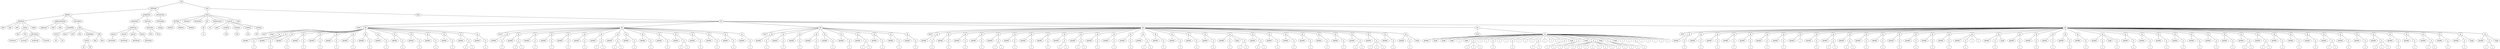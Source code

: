 graph Tree {
	"t0" [label = "TEI"];
	"t1" [label = "teiHeader"];
	"t2" [label = "fileDesc"];
	"t3" [label = "titleStmt"];
	"t4" [label = "title"];
	"t5" [label = "title"];
	"t6" [label = "title"];
	"t7" [label = "author"];
	"t8" [label = "idno"];
	"t9" [label = "idno"];
	"t10" [label = "persName"];
	"t11" [label = "forename"];
	"t12" [label = "surname"];
	"t13" [label = "nameLink"];
	"t14" [label = "surname"];
	"t15" [label = "editor"];
	"t16" [label = "publicationStmt"];
	"t17" [label = "publisher"];
	"t18" [label = "idno"];
	"t19" [label = "idno"];
	"t20" [label = "availability"];
	"t21" [label = "licence"];
	"t22" [label = "ab"];
	"t23" [label = "ref"];
	"t24" [label = "sourceDesc"];
	"t25" [label = "bibl"];
	"t26" [label = "name"];
	"t27" [label = "idno"];
	"t28" [label = "idno"];
	"t29" [label = "availability"];
	"t30" [label = "licence"];
	"t31" [label = "ab"];
	"t32" [label = "ref"];
	"t33" [label = "bibl"];
	"t34" [label = "date"];
	"t35" [label = "idno"];
	"t36" [label = "profileDesc"];
	"t37" [label = "particDesc"];
	"t38" [label = "listPerson"];
	"t39" [label = "person"];
	"t40" [label = "persName"];
	"t41" [label = "person"];
	"t42" [label = "persName"];
	"t43" [label = "person"];
	"t44" [label = "persName"];
	"t45" [label = "person"];
	"t46" [label = "persName"];
	"t47" [label = "textClass"];
	"t48" [label = "keywords"];
	"t49" [label = "term"];
	"t50" [label = "term"];
	"t51" [label = "revisionDesc"];
	"t52" [label = "listChange"];
	"t53" [label = "change"];
	"t54" [label = "text"];
	"t55" [label = "front"];
	"t56" [label = "docTitle"];
	"t57" [label = "titlePart"];
	"t58" [label = "titlePart"];
	"t59" [label = "titlePart"];
	"t60" [label = "docDate"];
	"t61" [label = "docAuthor"];
	"t62" [label = "div"];
	"t63" [label = "div"];
	"t64" [label = "p"];
	"t65" [label = "performance"];
	"t66" [label = "ab"];
	"t67" [label = "castList"];
	"t68" [label = "head"];
	"t69" [label = "castItem"];
	"t70" [label = "role"];
	"t71" [label = "castItem"];
	"t72" [label = "role"];
	"t73" [label = "castItem"];
	"t74" [label = "role"];
	"t75" [label = "castItem"];
	"t76" [label = "role"];
	"t77" [label = "note"];
	"t78" [label = "body"];
	"t79" [label = "div"];
	"t80" [label = "head"];
	"t81" [label = "div"];
	"t82" [label = "head"];
	"t83" [label = "stage"];
	"t84" [label = "sp"];
	"t85" [label = "speaker"];
	"t86" [label = "p"];
	"t87" [label = "s"];
	"t88" [label = "sp"];
	"t89" [label = "speaker"];
	"t90" [label = "p"];
	"t91" [label = "s"];
	"t92" [label = "sp"];
	"t93" [label = "speaker"];
	"t94" [label = "p"];
	"t95" [label = "s"];
	"t96" [label = "sp"];
	"t97" [label = "speaker"];
	"t98" [label = "p"];
	"t99" [label = "s"];
	"t100" [label = "sp"];
	"t101" [label = "speaker"];
	"t102" [label = "p"];
	"t103" [label = "s"];
	"t104" [label = "sp"];
	"t105" [label = "speaker"];
	"t106" [label = "p"];
	"t107" [label = "s"];
	"t108" [label = "sp"];
	"t109" [label = "speaker"];
	"t110" [label = "p"];
	"t111" [label = "s"];
	"t112" [label = "sp"];
	"t113" [label = "speaker"];
	"t114" [label = "p"];
	"t115" [label = "s"];
	"t116" [label = "sp"];
	"t117" [label = "speaker"];
	"t118" [label = "p"];
	"t119" [label = "s"];
	"t120" [label = "sp"];
	"t121" [label = "speaker"];
	"t122" [label = "p"];
	"t123" [label = "s"];
	"t124" [label = "sp"];
	"t125" [label = "speaker"];
	"t126" [label = "p"];
	"t127" [label = "s"];
	"t128" [label = "sp"];
	"t129" [label = "speaker"];
	"t130" [label = "p"];
	"t131" [label = "s"];
	"t132" [label = "sp"];
	"t133" [label = "speaker"];
	"t134" [label = "p"];
	"t135" [label = "s"];
	"t136" [label = "sp"];
	"t137" [label = "speaker"];
	"t138" [label = "p"];
	"t139" [label = "s"];
	"t140" [label = "s"];
	"t141" [label = "sp"];
	"t142" [label = "speaker"];
	"t143" [label = "p"];
	"t144" [label = "s"];
	"t145" [label = "div"];
	"t146" [label = "head"];
	"t147" [label = "sp"];
	"t148" [label = "speaker"];
	"t149" [label = "p"];
	"t150" [label = "s"];
	"t151" [label = "sp"];
	"t152" [label = "speaker"];
	"t153" [label = "p"];
	"t154" [label = "s"];
	"t155" [label = "s"];
	"t156" [label = "sp"];
	"t157" [label = "speaker"];
	"t158" [label = "p"];
	"t159" [label = "s"];
	"t160" [label = "sp"];
	"t161" [label = "speaker"];
	"t162" [label = "p"];
	"t163" [label = "s"];
	"t164" [label = "sp"];
	"t165" [label = "speaker"];
	"t166" [label = "p"];
	"t167" [label = "s"];
	"t168" [label = "sp"];
	"t169" [label = "speaker"];
	"t170" [label = "p"];
	"t171" [label = "s"];
	"t172" [label = "sp"];
	"t173" [label = "speaker"];
	"t174" [label = "p"];
	"t175" [label = "s"];
	"t176" [label = "s"];
	"t177" [label = "sp"];
	"t178" [label = "speaker"];
	"t179" [label = "p"];
	"t180" [label = "s"];
	"t181" [label = "s"];
	"t182" [label = "sp"];
	"t183" [label = "speaker"];
	"t184" [label = "p"];
	"t185" [label = "s"];
	"t186" [label = "sp"];
	"t187" [label = "speaker"];
	"t188" [label = "p"];
	"t189" [label = "s"];
	"t190" [label = "sp"];
	"t191" [label = "speaker"];
	"t192" [label = "p"];
	"t193" [label = "s"];
	"t194" [label = "sp"];
	"t195" [label = "speaker"];
	"t196" [label = "p"];
	"t197" [label = "s"];
	"t198" [label = "s"];
	"t199" [label = "sp"];
	"t200" [label = "speaker"];
	"t201" [label = "p"];
	"t202" [label = "s"];
	"t203" [label = "sp"];
	"t204" [label = "speaker"];
	"t205" [label = "p"];
	"t206" [label = "s"];
	"t207" [label = "sp"];
	"t208" [label = "speaker"];
	"t209" [label = "p"];
	"t210" [label = "s"];
	"t211" [label = "sp"];
	"t212" [label = "speaker"];
	"t213" [label = "p"];
	"t214" [label = "s"];
	"t215" [label = "div"];
	"t216" [label = "head"];
	"t217" [label = "sp"];
	"t218" [label = "speaker"];
	"t219" [label = "p"];
	"t220" [label = "s"];
	"t221" [label = "sp"];
	"t222" [label = "speaker"];
	"t223" [label = "p"];
	"t224" [label = "s"];
	"t225" [label = "sp"];
	"t226" [label = "speaker"];
	"t227" [label = "p"];
	"t228" [label = "s"];
	"t229" [label = "sp"];
	"t230" [label = "speaker"];
	"t231" [label = "p"];
	"t232" [label = "s"];
	"t233" [label = "sp"];
	"t234" [label = "speaker"];
	"t235" [label = "p"];
	"t236" [label = "s"];
	"t237" [label = "sp"];
	"t238" [label = "speaker"];
	"t239" [label = "p"];
	"t240" [label = "s"];
	"t241" [label = "sp"];
	"t242" [label = "speaker"];
	"t243" [label = "p"];
	"t244" [label = "s"];
	"t245" [label = "s"];
	"t246" [label = "sp"];
	"t247" [label = "speaker"];
	"t248" [label = "p"];
	"t249" [label = "s"];
	"t250" [label = "sp"];
	"t251" [label = "speaker"];
	"t252" [label = "p"];
	"t253" [label = "s"];
	"t254" [label = "sp"];
	"t255" [label = "speaker"];
	"t256" [label = "p"];
	"t257" [label = "s"];
	"t258" [label = "div"];
	"t259" [label = "head"];
	"t260" [label = "sp"];
	"t261" [label = "speaker"];
	"t262" [label = "p"];
	"t263" [label = "s"];
	"t264" [label = "sp"];
	"t265" [label = "speaker"];
	"t266" [label = "p"];
	"t267" [label = "s"];
	"t268" [label = "sp"];
	"t269" [label = "speaker"];
	"t270" [label = "p"];
	"t271" [label = "s"];
	"t272" [label = "sp"];
	"t273" [label = "speaker"];
	"t274" [label = "p"];
	"t275" [label = "s"];
	"t276" [label = "sp"];
	"t277" [label = "speaker"];
	"t278" [label = "p"];
	"t279" [label = "s"];
	"t280" [label = "s"];
	"t281" [label = "sp"];
	"t282" [label = "speaker"];
	"t283" [label = "p"];
	"t284" [label = "s"];
	"t285" [label = "sp"];
	"t286" [label = "speaker"];
	"t287" [label = "p"];
	"t288" [label = "s"];
	"t289" [label = "sp"];
	"t290" [label = "speaker"];
	"t291" [label = "p"];
	"t292" [label = "s"];
	"t293" [label = "sp"];
	"t294" [label = "speaker"];
	"t295" [label = "p"];
	"t296" [label = "s"];
	"t297" [label = "s"];
	"t298" [label = "sp"];
	"t299" [label = "speaker"];
	"t300" [label = "p"];
	"t301" [label = "s"];
	"t302" [label = "s"];
	"t303" [label = "sp"];
	"t304" [label = "speaker"];
	"t305" [label = "p"];
	"t306" [label = "s"];
	"t307" [label = "sp"];
	"t308" [label = "speaker"];
	"t309" [label = "p"];
	"t310" [label = "s"];
	"t311" [label = "sp"];
	"t312" [label = "speaker"];
	"t313" [label = "p"];
	"t314" [label = "s"];
	"t315" [label = "sp"];
	"t316" [label = "speaker"];
	"t317" [label = "p"];
	"t318" [label = "s"];
	"t319" [label = "s"];
	"t320" [label = "sp"];
	"t321" [label = "speaker"];
	"t322" [label = "p"];
	"t323" [label = "s"];
	"t324" [label = "sp"];
	"t325" [label = "speaker"];
	"t326" [label = "p"];
	"t327" [label = "s"];
	"t328" [label = "sp"];
	"t329" [label = "speaker"];
	"t330" [label = "p"];
	"t331" [label = "s"];
	"t332" [label = "sp"];
	"t333" [label = "speaker"];
	"t334" [label = "p"];
	"t335" [label = "s"];
	"t336" [label = "sp"];
	"t337" [label = "speaker"];
	"t338" [label = "p"];
	"t339" [label = "s"];
	"t340" [label = "stage"];
	"t341" [label = "p"];
	"t342" [label = "s"];
	"t343" [label = "s"];
	"t344" [label = "sp"];
	"t345" [label = "speaker"];
	"t346" [label = "p"];
	"t347" [label = "s"];
	"t348" [label = "s"];
	"t349" [label = "sp"];
	"t350" [label = "speaker"];
	"t351" [label = "p"];
	"t352" [label = "s"];
	"t353" [label = "sp"];
	"t354" [label = "speaker"];
	"t355" [label = "p"];
	"t356" [label = "s"];
	"t357" [label = "sp"];
	"t358" [label = "speaker"];
	"t359" [label = "p"];
	"t360" [label = "s"];
	"t361" [label = "sp"];
	"t362" [label = "speaker"];
	"t363" [label = "p"];
	"t364" [label = "s"];
	"t365" [label = "sp"];
	"t366" [label = "speaker"];
	"t367" [label = "p"];
	"t368" [label = "s"];
	"t369" [label = "sp"];
	"t370" [label = "speaker"];
	"t371" [label = "p"];
	"t372" [label = "s"];
	"t373" [label = "s"];
	"t374" [label = "sp"];
	"t375" [label = "speaker"];
	"t376" [label = "p"];
	"t377" [label = "s"];
	"t378" [label = "s"];
	"t379" [label = "s"];
	"t380" [label = "sp"];
	"t381" [label = "speaker"];
	"t382" [label = "p"];
	"t383" [label = "s"];
	"t384" [label = "sp"];
	"t385" [label = "speaker"];
	"t386" [label = "p"];
	"t387" [label = "s"];
	"t388" [label = "stage"];
	"t389" [label = "div"];
	"t390" [label = "head"];
	"t391" [label = "sp"];
	"t392" [label = "speaker"];
	"t393" [label = "stage"];
	"t394" [label = "stage"];
	"t395" [label = "stage"];
	"t396" [label = "l"];
	"t397" [label = "stage"];
	"t398" [label = "p"];
	"t399" [label = "s"];
	"t400" [label = "s"];
	"t401" [label = "s"];
	"t402" [label = "l"];
	"t403" [label = "l"];
	"t404" [label = "p"];
	"t405" [label = "s"];
	"t406" [label = "l"];
	"t407" [label = "l"];
	"t408" [label = "p"];
	"t409" [label = "s"];
	"t410" [label = "l"];
	"t411" [label = "l"];
	"t412" [label = "l"];
	"t413" [label = "p"];
	"t414" [label = "s"];
	"t415" [label = "s"];
	"t416" [label = "l"];
	"t417" [label = "l"];
	"t418" [label = "l"];
	"t419" [label = "p"];
	"t420" [label = "s"];
	"t421" [label = "stage"];
	"t422" [label = "p"];
	"t423" [label = "s"];
	"t424" [label = "s"];
	"t425" [label = "stage"];
	"t426" [label = "p"];
	"t427" [label = "s"];
	"t428" [label = "s"];
	"t429" [label = "s"];
	"t430" [label = "s"];
	"t431" [label = "s"];
	"t432" [label = "s"];
	"t433" [label = "s"];
	"t434" [label = "s"];
	"t435" [label = "s"];
	"t436" [label = "stage"];
	"t437" [label = "p"];
	"t438" [label = "s"];
	"t439" [label = "s"];
	"t440" [label = "s"];
	"t441" [label = "stage"];
	"t442" [label = "l"];
	"t443" [label = "l"];
	"t444" [label = "p"];
	"t445" [label = "s"];
	"t446" [label = "l"];
	"t447" [label = "l"];
	"t448" [label = "l"];
	"t449" [label = "l"];
	"t450" [label = "l"];
	"t451" [label = "div"];
	"t452" [label = "head"];
	"t453" [label = "sp"];
	"t454" [label = "speaker"];
	"t455" [label = "p"];
	"t456" [label = "s"];
	"t457" [label = "sp"];
	"t458" [label = "speaker"];
	"t459" [label = "p"];
	"t460" [label = "s"];
	"t461" [label = "sp"];
	"t462" [label = "speaker"];
	"t463" [label = "p"];
	"t464" [label = "s"];
	"t465" [label = "sp"];
	"t466" [label = "speaker"];
	"t467" [label = "p"];
	"t468" [label = "s"];
	"t469" [label = "sp"];
	"t470" [label = "speaker"];
	"t471" [label = "p"];
	"t472" [label = "s"];
	"t473" [label = "sp"];
	"t474" [label = "speaker"];
	"t475" [label = "p"];
	"t476" [label = "s"];
	"t477" [label = "sp"];
	"t478" [label = "speaker"];
	"t479" [label = "p"];
	"t480" [label = "s"];
	"t481" [label = "sp"];
	"t482" [label = "speaker"];
	"t483" [label = "l"];
	"t484" [label = "sp"];
	"t485" [label = "speaker"];
	"t486" [label = "p"];
	"t487" [label = "s"];
	"t488" [label = "sp"];
	"t489" [label = "speaker"];
	"t490" [label = "p"];
	"t491" [label = "s"];
	"t492" [label = "s"];
	"t493" [label = "sp"];
	"t494" [label = "speaker"];
	"t495" [label = "p"];
	"t496" [label = "s"];
	"t497" [label = "s"];
	"t498" [label = "sp"];
	"t499" [label = "speaker"];
	"t500" [label = "p"];
	"t501" [label = "s"];
	"t502" [label = "sp"];
	"t503" [label = "speaker"];
	"t504" [label = "p"];
	"t505" [label = "s"];
	"t506" [label = "sp"];
	"t507" [label = "speaker"];
	"t508" [label = "p"];
	"t509" [label = "s"];
	"t510" [label = "sp"];
	"t511" [label = "speaker"];
	"t512" [label = "p"];
	"t513" [label = "s"];
	"t514" [label = "sp"];
	"t515" [label = "speaker"];
	"t516" [label = "p"];
	"t517" [label = "s"];
	"t518" [label = "sp"];
	"t519" [label = "speaker"];
	"t520" [label = "p"];
	"t521" [label = "s"];
	"t522" [label = "sp"];
	"t523" [label = "speaker"];
	"t524" [label = "p"];
	"t525" [label = "s"];
	"t526" [label = "l"];
	"t527" [label = "l"];
	"t528" [label = "sp"];
	"t529" [label = "speaker"];
	"t530" [label = "p"];
	"t531" [label = "s"];
	"t532" [label = "stage"];
	"t533" [label = "sp"];
	"t534" [label = "speaker"];
	"t535" [label = "p"];
	"t536" [label = "s"];
	"t537" [label = "sp"];
	"t538" [label = "speaker"];
	"t539" [label = "p"];
	"t540" [label = "s"];
	"t541" [label = "sp"];
	"t542" [label = "speaker"];
	"t543" [label = "p"];
	"t544" [label = "s"];
	"t545" [label = "sp"];
	"t546" [label = "speaker"];
	"t547" [label = "p"];
	"t548" [label = "s"];
	"t549" [label = "sp"];
	"t550" [label = "speaker"];
	"t551" [label = "p"];
	"t552" [label = "s"];
	"t553" [label = "sp"];
	"t554" [label = "speaker"];
	"t555" [label = "p"];
	"t556" [label = "s"];
	"t557" [label = "stage"];
	"t558" [label = "p"];
	"t559" [label = "s"];
	"t560" [label = "sp"];
	"t561" [label = "speaker"];
	"t562" [label = "p"];
	"t563" [label = "s"];
	"t564" [label = "sp"];
	"t565" [label = "speaker"];
	"t566" [label = "p"];
	"t567" [label = "s"];
	"t568" [label = "sp"];
	"t569" [label = "speaker"];
	"t570" [label = "p"];
	"t571" [label = "s"];
	"t572" [label = "sp"];
	"t573" [label = "speaker"];
	"t574" [label = "p"];
	"t575" [label = "s"];
	"t576" [label = "sp"];
	"t577" [label = "speaker"];
	"t578" [label = "p"];
	"t579" [label = "s"];
	"t580" [label = "sp"];
	"t581" [label = "speaker"];
	"t582" [label = "p"];
	"t583" [label = "s"];
	"t584" [label = "sp"];
	"t585" [label = "speaker"];
	"t586" [label = "p"];
	"t587" [label = "s"];
	"t588" [label = "sp"];
	"t589" [label = "speaker"];
	"t590" [label = "p"];
	"t591" [label = "s"];
	"t592" [label = "s"];
	"t593" [label = "sp"];
	"t594" [label = "speaker"];
	"t595" [label = "p"];
	"t596" [label = "s"];
	"t597" [label = "s"];
	"t598" [label = "sp"];
	"t599" [label = "speaker"];
	"t600" [label = "p"];
	"t601" [label = "s"];
	"t602" [label = "sp"];
	"t603" [label = "speaker"];
	"t604" [label = "p"];
	"t605" [label = "s"];
	"t606" [label = "sp"];
	"t607" [label = "speaker"];
	"t608" [label = "p"];
	"t609" [label = "s"];
	"t610" [label = "sp"];
	"t611" [label = "speaker"];
	"t612" [label = "p"];
	"t613" [label = "s"];
	"t614" [label = "s"];
	"t615" [label = "sp"];
	"t616" [label = "speaker"];
	"t617" [label = "p"];
	"t618" [label = "s"];
	"t619" [label = "sp"];
	"t620" [label = "speaker"];
	"t621" [label = "p"];
	"t622" [label = "s"];
	"t623" [label = "sp"];
	"t624" [label = "speaker"];
	"t625" [label = "p"];
	"t626" [label = "s"];
	"t627" [label = "s"];
	"t628" [label = "s"];
	"t629" [label = "sp"];
	"t630" [label = "speaker"];
	"t631" [label = "p"];
	"t632" [label = "s"];
	"t633" [label = "sp"];
	"t634" [label = "speaker"];
	"t635" [label = "p"];
	"t636" [label = "s"];
	"t637" [label = "sp"];
	"t638" [label = "speaker"];
	"t639" [label = "p"];
	"t640" [label = "s"];
	"t641" [label = "s"];
	"t642" [label = "sp"];
	"t643" [label = "speaker"];
	"t644" [label = "p"];
	"t645" [label = "s"];
	"t646" [label = "sp"];
	"t647" [label = "speaker"];
	"t648" [label = "p"];
	"t649" [label = "s"];
	"t650" [label = "stage"];
	"t651" [label = "sp"];
	"t652" [label = "speaker"];
	"t653" [label = "p"];
	"t654" [label = "s"];
	"t655" [label = "s"];
	"t656" [label = "stage"];
	"t0" -- "t1";
	"t1" -- "t2";
	"t2" -- "t3";
	"t3" -- "t4";
	"t3" -- "t5";
	"t3" -- "t6";
	"t3" -- "t7";
	"t7" -- "t8";
	"t7" -- "t9";
	"t7" -- "t10";
	"t10" -- "t11";
	"t10" -- "t12";
	"t10" -- "t13";
	"t10" -- "t14";
	"t3" -- "t15";
	"t2" -- "t16";
	"t16" -- "t17";
	"t16" -- "t18";
	"t16" -- "t19";
	"t16" -- "t20";
	"t20" -- "t21";
	"t21" -- "t22";
	"t21" -- "t23";
	"t2" -- "t24";
	"t24" -- "t25";
	"t25" -- "t26";
	"t25" -- "t27";
	"t25" -- "t28";
	"t25" -- "t29";
	"t29" -- "t30";
	"t30" -- "t31";
	"t30" -- "t32";
	"t25" -- "t33";
	"t33" -- "t34";
	"t33" -- "t35";
	"t1" -- "t36";
	"t36" -- "t37";
	"t37" -- "t38";
	"t38" -- "t39";
	"t39" -- "t40";
	"t38" -- "t41";
	"t41" -- "t42";
	"t38" -- "t43";
	"t43" -- "t44";
	"t38" -- "t45";
	"t45" -- "t46";
	"t36" -- "t47";
	"t47" -- "t48";
	"t48" -- "t49";
	"t48" -- "t50";
	"t1" -- "t51";
	"t51" -- "t52";
	"t52" -- "t53";
	"t0" -- "t54";
	"t54" -- "t55";
	"t55" -- "t56";
	"t56" -- "t57";
	"t56" -- "t58";
	"t56" -- "t59";
	"t55" -- "t60";
	"t55" -- "t61";
	"t55" -- "t62";
	"t62" -- "t63";
	"t63" -- "t64";
	"t55" -- "t65";
	"t65" -- "t66";
	"t55" -- "t67";
	"t67" -- "t68";
	"t67" -- "t69";
	"t69" -- "t70";
	"t67" -- "t71";
	"t71" -- "t72";
	"t67" -- "t73";
	"t73" -- "t74";
	"t67" -- "t75";
	"t75" -- "t76";
	"t55" -- "t77";
	"t54" -- "t78";
	"t78" -- "t79";
	"t79" -- "t80";
	"t79" -- "t81";
	"t81" -- "t82";
	"t81" -- "t83";
	"t81" -- "t84";
	"t84" -- "t85";
	"t84" -- "t86";
	"t86" -- "t87";
	"t81" -- "t88";
	"t88" -- "t89";
	"t88" -- "t90";
	"t90" -- "t91";
	"t81" -- "t92";
	"t92" -- "t93";
	"t92" -- "t94";
	"t94" -- "t95";
	"t81" -- "t96";
	"t96" -- "t97";
	"t96" -- "t98";
	"t98" -- "t99";
	"t81" -- "t100";
	"t100" -- "t101";
	"t100" -- "t102";
	"t102" -- "t103";
	"t81" -- "t104";
	"t104" -- "t105";
	"t104" -- "t106";
	"t106" -- "t107";
	"t81" -- "t108";
	"t108" -- "t109";
	"t108" -- "t110";
	"t110" -- "t111";
	"t81" -- "t112";
	"t112" -- "t113";
	"t112" -- "t114";
	"t114" -- "t115";
	"t81" -- "t116";
	"t116" -- "t117";
	"t116" -- "t118";
	"t118" -- "t119";
	"t81" -- "t120";
	"t120" -- "t121";
	"t120" -- "t122";
	"t122" -- "t123";
	"t81" -- "t124";
	"t124" -- "t125";
	"t124" -- "t126";
	"t126" -- "t127";
	"t81" -- "t128";
	"t128" -- "t129";
	"t128" -- "t130";
	"t130" -- "t131";
	"t81" -- "t132";
	"t132" -- "t133";
	"t132" -- "t134";
	"t134" -- "t135";
	"t81" -- "t136";
	"t136" -- "t137";
	"t136" -- "t138";
	"t138" -- "t139";
	"t138" -- "t140";
	"t81" -- "t141";
	"t141" -- "t142";
	"t141" -- "t143";
	"t143" -- "t144";
	"t79" -- "t145";
	"t145" -- "t146";
	"t145" -- "t147";
	"t147" -- "t148";
	"t147" -- "t149";
	"t149" -- "t150";
	"t145" -- "t151";
	"t151" -- "t152";
	"t151" -- "t153";
	"t153" -- "t154";
	"t153" -- "t155";
	"t145" -- "t156";
	"t156" -- "t157";
	"t156" -- "t158";
	"t158" -- "t159";
	"t145" -- "t160";
	"t160" -- "t161";
	"t160" -- "t162";
	"t162" -- "t163";
	"t145" -- "t164";
	"t164" -- "t165";
	"t164" -- "t166";
	"t166" -- "t167";
	"t145" -- "t168";
	"t168" -- "t169";
	"t168" -- "t170";
	"t170" -- "t171";
	"t145" -- "t172";
	"t172" -- "t173";
	"t172" -- "t174";
	"t174" -- "t175";
	"t174" -- "t176";
	"t145" -- "t177";
	"t177" -- "t178";
	"t177" -- "t179";
	"t179" -- "t180";
	"t179" -- "t181";
	"t145" -- "t182";
	"t182" -- "t183";
	"t182" -- "t184";
	"t184" -- "t185";
	"t145" -- "t186";
	"t186" -- "t187";
	"t186" -- "t188";
	"t188" -- "t189";
	"t145" -- "t190";
	"t190" -- "t191";
	"t190" -- "t192";
	"t192" -- "t193";
	"t145" -- "t194";
	"t194" -- "t195";
	"t194" -- "t196";
	"t196" -- "t197";
	"t196" -- "t198";
	"t145" -- "t199";
	"t199" -- "t200";
	"t199" -- "t201";
	"t201" -- "t202";
	"t145" -- "t203";
	"t203" -- "t204";
	"t203" -- "t205";
	"t205" -- "t206";
	"t145" -- "t207";
	"t207" -- "t208";
	"t207" -- "t209";
	"t209" -- "t210";
	"t145" -- "t211";
	"t211" -- "t212";
	"t211" -- "t213";
	"t213" -- "t214";
	"t79" -- "t215";
	"t215" -- "t216";
	"t215" -- "t217";
	"t217" -- "t218";
	"t217" -- "t219";
	"t219" -- "t220";
	"t215" -- "t221";
	"t221" -- "t222";
	"t221" -- "t223";
	"t223" -- "t224";
	"t215" -- "t225";
	"t225" -- "t226";
	"t225" -- "t227";
	"t227" -- "t228";
	"t215" -- "t229";
	"t229" -- "t230";
	"t229" -- "t231";
	"t231" -- "t232";
	"t215" -- "t233";
	"t233" -- "t234";
	"t233" -- "t235";
	"t235" -- "t236";
	"t215" -- "t237";
	"t237" -- "t238";
	"t237" -- "t239";
	"t239" -- "t240";
	"t215" -- "t241";
	"t241" -- "t242";
	"t241" -- "t243";
	"t243" -- "t244";
	"t243" -- "t245";
	"t215" -- "t246";
	"t246" -- "t247";
	"t246" -- "t248";
	"t248" -- "t249";
	"t215" -- "t250";
	"t250" -- "t251";
	"t250" -- "t252";
	"t252" -- "t253";
	"t215" -- "t254";
	"t254" -- "t255";
	"t254" -- "t256";
	"t256" -- "t257";
	"t79" -- "t258";
	"t258" -- "t259";
	"t258" -- "t260";
	"t260" -- "t261";
	"t260" -- "t262";
	"t262" -- "t263";
	"t258" -- "t264";
	"t264" -- "t265";
	"t264" -- "t266";
	"t266" -- "t267";
	"t258" -- "t268";
	"t268" -- "t269";
	"t268" -- "t270";
	"t270" -- "t271";
	"t258" -- "t272";
	"t272" -- "t273";
	"t272" -- "t274";
	"t274" -- "t275";
	"t258" -- "t276";
	"t276" -- "t277";
	"t276" -- "t278";
	"t278" -- "t279";
	"t278" -- "t280";
	"t258" -- "t281";
	"t281" -- "t282";
	"t281" -- "t283";
	"t283" -- "t284";
	"t258" -- "t285";
	"t285" -- "t286";
	"t285" -- "t287";
	"t287" -- "t288";
	"t258" -- "t289";
	"t289" -- "t290";
	"t289" -- "t291";
	"t291" -- "t292";
	"t258" -- "t293";
	"t293" -- "t294";
	"t293" -- "t295";
	"t295" -- "t296";
	"t295" -- "t297";
	"t258" -- "t298";
	"t298" -- "t299";
	"t298" -- "t300";
	"t300" -- "t301";
	"t300" -- "t302";
	"t258" -- "t303";
	"t303" -- "t304";
	"t303" -- "t305";
	"t305" -- "t306";
	"t258" -- "t307";
	"t307" -- "t308";
	"t307" -- "t309";
	"t309" -- "t310";
	"t258" -- "t311";
	"t311" -- "t312";
	"t311" -- "t313";
	"t313" -- "t314";
	"t258" -- "t315";
	"t315" -- "t316";
	"t315" -- "t317";
	"t317" -- "t318";
	"t317" -- "t319";
	"t258" -- "t320";
	"t320" -- "t321";
	"t320" -- "t322";
	"t322" -- "t323";
	"t258" -- "t324";
	"t324" -- "t325";
	"t324" -- "t326";
	"t326" -- "t327";
	"t258" -- "t328";
	"t328" -- "t329";
	"t328" -- "t330";
	"t330" -- "t331";
	"t258" -- "t332";
	"t332" -- "t333";
	"t332" -- "t334";
	"t334" -- "t335";
	"t258" -- "t336";
	"t336" -- "t337";
	"t336" -- "t338";
	"t338" -- "t339";
	"t336" -- "t340";
	"t336" -- "t341";
	"t341" -- "t342";
	"t341" -- "t343";
	"t258" -- "t344";
	"t344" -- "t345";
	"t344" -- "t346";
	"t346" -- "t347";
	"t346" -- "t348";
	"t258" -- "t349";
	"t349" -- "t350";
	"t349" -- "t351";
	"t351" -- "t352";
	"t258" -- "t353";
	"t353" -- "t354";
	"t353" -- "t355";
	"t355" -- "t356";
	"t258" -- "t357";
	"t357" -- "t358";
	"t357" -- "t359";
	"t359" -- "t360";
	"t258" -- "t361";
	"t361" -- "t362";
	"t361" -- "t363";
	"t363" -- "t364";
	"t258" -- "t365";
	"t365" -- "t366";
	"t365" -- "t367";
	"t367" -- "t368";
	"t258" -- "t369";
	"t369" -- "t370";
	"t369" -- "t371";
	"t371" -- "t372";
	"t371" -- "t373";
	"t258" -- "t374";
	"t374" -- "t375";
	"t374" -- "t376";
	"t376" -- "t377";
	"t376" -- "t378";
	"t376" -- "t379";
	"t258" -- "t380";
	"t380" -- "t381";
	"t380" -- "t382";
	"t382" -- "t383";
	"t258" -- "t384";
	"t384" -- "t385";
	"t384" -- "t386";
	"t386" -- "t387";
	"t384" -- "t388";
	"t79" -- "t389";
	"t389" -- "t390";
	"t389" -- "t391";
	"t391" -- "t392";
	"t391" -- "t393";
	"t391" -- "t394";
	"t391" -- "t395";
	"t391" -- "t396";
	"t391" -- "t397";
	"t391" -- "t398";
	"t398" -- "t399";
	"t398" -- "t400";
	"t398" -- "t401";
	"t391" -- "t402";
	"t391" -- "t403";
	"t391" -- "t404";
	"t404" -- "t405";
	"t391" -- "t406";
	"t391" -- "t407";
	"t391" -- "t408";
	"t408" -- "t409";
	"t391" -- "t410";
	"t391" -- "t411";
	"t391" -- "t412";
	"t391" -- "t413";
	"t413" -- "t414";
	"t413" -- "t415";
	"t391" -- "t416";
	"t391" -- "t417";
	"t391" -- "t418";
	"t391" -- "t419";
	"t419" -- "t420";
	"t391" -- "t421";
	"t391" -- "t422";
	"t422" -- "t423";
	"t422" -- "t424";
	"t391" -- "t425";
	"t391" -- "t426";
	"t426" -- "t427";
	"t426" -- "t428";
	"t426" -- "t429";
	"t426" -- "t430";
	"t426" -- "t431";
	"t426" -- "t432";
	"t426" -- "t433";
	"t426" -- "t434";
	"t426" -- "t435";
	"t391" -- "t436";
	"t391" -- "t437";
	"t437" -- "t438";
	"t437" -- "t439";
	"t437" -- "t440";
	"t391" -- "t441";
	"t391" -- "t442";
	"t391" -- "t443";
	"t391" -- "t444";
	"t444" -- "t445";
	"t391" -- "t446";
	"t391" -- "t447";
	"t391" -- "t448";
	"t391" -- "t449";
	"t391" -- "t450";
	"t79" -- "t451";
	"t451" -- "t452";
	"t451" -- "t453";
	"t453" -- "t454";
	"t453" -- "t455";
	"t455" -- "t456";
	"t451" -- "t457";
	"t457" -- "t458";
	"t457" -- "t459";
	"t459" -- "t460";
	"t451" -- "t461";
	"t461" -- "t462";
	"t461" -- "t463";
	"t463" -- "t464";
	"t451" -- "t465";
	"t465" -- "t466";
	"t465" -- "t467";
	"t467" -- "t468";
	"t451" -- "t469";
	"t469" -- "t470";
	"t469" -- "t471";
	"t471" -- "t472";
	"t451" -- "t473";
	"t473" -- "t474";
	"t473" -- "t475";
	"t475" -- "t476";
	"t451" -- "t477";
	"t477" -- "t478";
	"t477" -- "t479";
	"t479" -- "t480";
	"t451" -- "t481";
	"t481" -- "t482";
	"t481" -- "t483";
	"t451" -- "t484";
	"t484" -- "t485";
	"t484" -- "t486";
	"t486" -- "t487";
	"t451" -- "t488";
	"t488" -- "t489";
	"t488" -- "t490";
	"t490" -- "t491";
	"t490" -- "t492";
	"t451" -- "t493";
	"t493" -- "t494";
	"t493" -- "t495";
	"t495" -- "t496";
	"t495" -- "t497";
	"t451" -- "t498";
	"t498" -- "t499";
	"t498" -- "t500";
	"t500" -- "t501";
	"t451" -- "t502";
	"t502" -- "t503";
	"t502" -- "t504";
	"t504" -- "t505";
	"t451" -- "t506";
	"t506" -- "t507";
	"t506" -- "t508";
	"t508" -- "t509";
	"t451" -- "t510";
	"t510" -- "t511";
	"t510" -- "t512";
	"t512" -- "t513";
	"t451" -- "t514";
	"t514" -- "t515";
	"t514" -- "t516";
	"t516" -- "t517";
	"t451" -- "t518";
	"t518" -- "t519";
	"t518" -- "t520";
	"t520" -- "t521";
	"t451" -- "t522";
	"t522" -- "t523";
	"t522" -- "t524";
	"t524" -- "t525";
	"t522" -- "t526";
	"t522" -- "t527";
	"t451" -- "t528";
	"t528" -- "t529";
	"t528" -- "t530";
	"t530" -- "t531";
	"t528" -- "t532";
	"t451" -- "t533";
	"t533" -- "t534";
	"t533" -- "t535";
	"t535" -- "t536";
	"t451" -- "t537";
	"t537" -- "t538";
	"t537" -- "t539";
	"t539" -- "t540";
	"t451" -- "t541";
	"t541" -- "t542";
	"t541" -- "t543";
	"t543" -- "t544";
	"t451" -- "t545";
	"t545" -- "t546";
	"t545" -- "t547";
	"t547" -- "t548";
	"t451" -- "t549";
	"t549" -- "t550";
	"t549" -- "t551";
	"t551" -- "t552";
	"t451" -- "t553";
	"t553" -- "t554";
	"t553" -- "t555";
	"t555" -- "t556";
	"t553" -- "t557";
	"t553" -- "t558";
	"t558" -- "t559";
	"t451" -- "t560";
	"t560" -- "t561";
	"t560" -- "t562";
	"t562" -- "t563";
	"t451" -- "t564";
	"t564" -- "t565";
	"t564" -- "t566";
	"t566" -- "t567";
	"t451" -- "t568";
	"t568" -- "t569";
	"t568" -- "t570";
	"t570" -- "t571";
	"t451" -- "t572";
	"t572" -- "t573";
	"t572" -- "t574";
	"t574" -- "t575";
	"t451" -- "t576";
	"t576" -- "t577";
	"t576" -- "t578";
	"t578" -- "t579";
	"t451" -- "t580";
	"t580" -- "t581";
	"t580" -- "t582";
	"t582" -- "t583";
	"t451" -- "t584";
	"t584" -- "t585";
	"t584" -- "t586";
	"t586" -- "t587";
	"t451" -- "t588";
	"t588" -- "t589";
	"t588" -- "t590";
	"t590" -- "t591";
	"t590" -- "t592";
	"t451" -- "t593";
	"t593" -- "t594";
	"t593" -- "t595";
	"t595" -- "t596";
	"t595" -- "t597";
	"t451" -- "t598";
	"t598" -- "t599";
	"t598" -- "t600";
	"t600" -- "t601";
	"t451" -- "t602";
	"t602" -- "t603";
	"t602" -- "t604";
	"t604" -- "t605";
	"t451" -- "t606";
	"t606" -- "t607";
	"t606" -- "t608";
	"t608" -- "t609";
	"t451" -- "t610";
	"t610" -- "t611";
	"t610" -- "t612";
	"t612" -- "t613";
	"t612" -- "t614";
	"t451" -- "t615";
	"t615" -- "t616";
	"t615" -- "t617";
	"t617" -- "t618";
	"t451" -- "t619";
	"t619" -- "t620";
	"t619" -- "t621";
	"t621" -- "t622";
	"t451" -- "t623";
	"t623" -- "t624";
	"t623" -- "t625";
	"t625" -- "t626";
	"t625" -- "t627";
	"t625" -- "t628";
	"t451" -- "t629";
	"t629" -- "t630";
	"t629" -- "t631";
	"t631" -- "t632";
	"t451" -- "t633";
	"t633" -- "t634";
	"t633" -- "t635";
	"t635" -- "t636";
	"t451" -- "t637";
	"t637" -- "t638";
	"t637" -- "t639";
	"t639" -- "t640";
	"t639" -- "t641";
	"t451" -- "t642";
	"t642" -- "t643";
	"t642" -- "t644";
	"t644" -- "t645";
	"t451" -- "t646";
	"t646" -- "t647";
	"t646" -- "t648";
	"t648" -- "t649";
	"t646" -- "t650";
	"t451" -- "t651";
	"t651" -- "t652";
	"t651" -- "t653";
	"t653" -- "t654";
	"t653" -- "t655";
	"t651" -- "t656";
}
